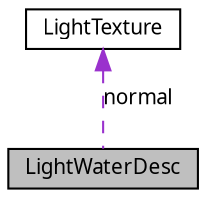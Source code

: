 digraph G
{
  edge [fontname="FreeSans.ttf",fontsize=10,labelfontname="FreeSans.ttf",labelfontsize=10];
  node [fontname="FreeSans.ttf",fontsize=10,shape=record];
  Node1 [label="LightWaterDesc",height=0.2,width=0.4,color="black", fillcolor="grey75", style="filled" fontcolor="black"];
  Node2 -> Node1 [dir=back,color="darkorchid3",fontsize=10,style="dashed",label="normal",fontname="FreeSans.ttf"];
  Node2 [label="LightTexture",height=0.2,width=0.4,color="black", fillcolor="white", style="filled",URL="$class_light_texture.html"];
}
